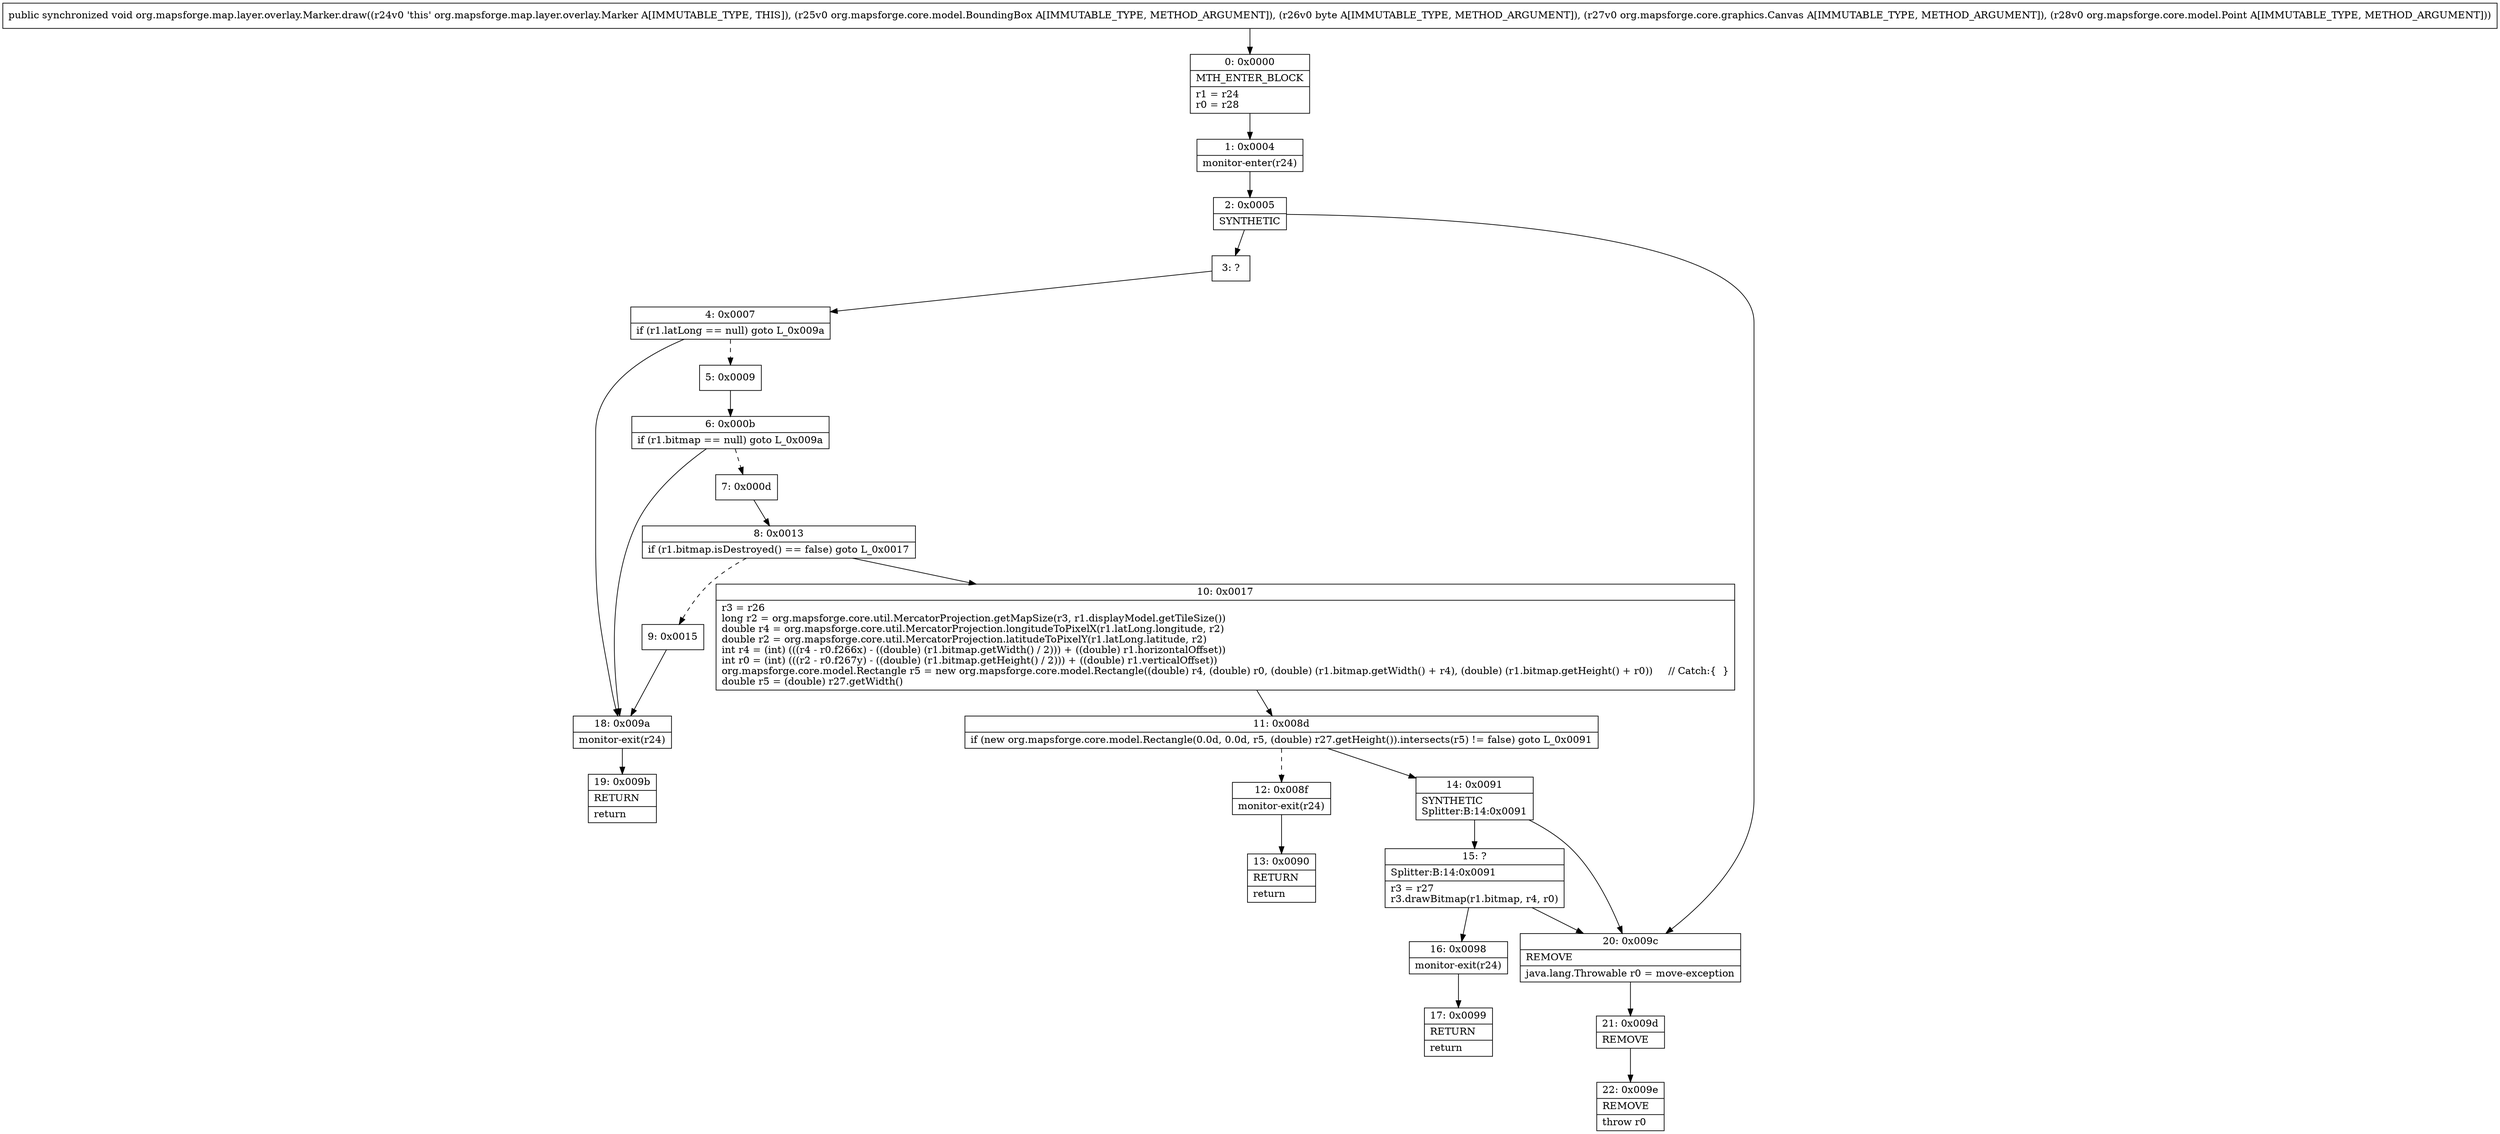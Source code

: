 digraph "CFG fororg.mapsforge.map.layer.overlay.Marker.draw(Lorg\/mapsforge\/core\/model\/BoundingBox;BLorg\/mapsforge\/core\/graphics\/Canvas;Lorg\/mapsforge\/core\/model\/Point;)V" {
Node_0 [shape=record,label="{0\:\ 0x0000|MTH_ENTER_BLOCK\l|r1 = r24\lr0 = r28\l}"];
Node_1 [shape=record,label="{1\:\ 0x0004|monitor\-enter(r24)\l}"];
Node_2 [shape=record,label="{2\:\ 0x0005|SYNTHETIC\l}"];
Node_3 [shape=record,label="{3\:\ ?}"];
Node_4 [shape=record,label="{4\:\ 0x0007|if (r1.latLong == null) goto L_0x009a\l}"];
Node_5 [shape=record,label="{5\:\ 0x0009}"];
Node_6 [shape=record,label="{6\:\ 0x000b|if (r1.bitmap == null) goto L_0x009a\l}"];
Node_7 [shape=record,label="{7\:\ 0x000d}"];
Node_8 [shape=record,label="{8\:\ 0x0013|if (r1.bitmap.isDestroyed() == false) goto L_0x0017\l}"];
Node_9 [shape=record,label="{9\:\ 0x0015}"];
Node_10 [shape=record,label="{10\:\ 0x0017|r3 = r26\llong r2 = org.mapsforge.core.util.MercatorProjection.getMapSize(r3, r1.displayModel.getTileSize())\ldouble r4 = org.mapsforge.core.util.MercatorProjection.longitudeToPixelX(r1.latLong.longitude, r2)\ldouble r2 = org.mapsforge.core.util.MercatorProjection.latitudeToPixelY(r1.latLong.latitude, r2)\lint r4 = (int) (((r4 \- r0.f266x) \- ((double) (r1.bitmap.getWidth() \/ 2))) + ((double) r1.horizontalOffset))\lint r0 = (int) (((r2 \- r0.f267y) \- ((double) (r1.bitmap.getHeight() \/ 2))) + ((double) r1.verticalOffset))\lorg.mapsforge.core.model.Rectangle r5 = new org.mapsforge.core.model.Rectangle((double) r4, (double) r0, (double) (r1.bitmap.getWidth() + r4), (double) (r1.bitmap.getHeight() + r0))     \/\/ Catch:\{  \}\ldouble r5 = (double) r27.getWidth()\l}"];
Node_11 [shape=record,label="{11\:\ 0x008d|if (new org.mapsforge.core.model.Rectangle(0.0d, 0.0d, r5, (double) r27.getHeight()).intersects(r5) != false) goto L_0x0091\l}"];
Node_12 [shape=record,label="{12\:\ 0x008f|monitor\-exit(r24)\l}"];
Node_13 [shape=record,label="{13\:\ 0x0090|RETURN\l|return\l}"];
Node_14 [shape=record,label="{14\:\ 0x0091|SYNTHETIC\lSplitter:B:14:0x0091\l}"];
Node_15 [shape=record,label="{15\:\ ?|Splitter:B:14:0x0091\l|r3 = r27\lr3.drawBitmap(r1.bitmap, r4, r0)\l}"];
Node_16 [shape=record,label="{16\:\ 0x0098|monitor\-exit(r24)\l}"];
Node_17 [shape=record,label="{17\:\ 0x0099|RETURN\l|return\l}"];
Node_18 [shape=record,label="{18\:\ 0x009a|monitor\-exit(r24)\l}"];
Node_19 [shape=record,label="{19\:\ 0x009b|RETURN\l|return\l}"];
Node_20 [shape=record,label="{20\:\ 0x009c|REMOVE\l|java.lang.Throwable r0 = move\-exception\l}"];
Node_21 [shape=record,label="{21\:\ 0x009d|REMOVE\l}"];
Node_22 [shape=record,label="{22\:\ 0x009e|REMOVE\l|throw r0\l}"];
MethodNode[shape=record,label="{public synchronized void org.mapsforge.map.layer.overlay.Marker.draw((r24v0 'this' org.mapsforge.map.layer.overlay.Marker A[IMMUTABLE_TYPE, THIS]), (r25v0 org.mapsforge.core.model.BoundingBox A[IMMUTABLE_TYPE, METHOD_ARGUMENT]), (r26v0 byte A[IMMUTABLE_TYPE, METHOD_ARGUMENT]), (r27v0 org.mapsforge.core.graphics.Canvas A[IMMUTABLE_TYPE, METHOD_ARGUMENT]), (r28v0 org.mapsforge.core.model.Point A[IMMUTABLE_TYPE, METHOD_ARGUMENT])) }"];
MethodNode -> Node_0;
Node_0 -> Node_1;
Node_1 -> Node_2;
Node_2 -> Node_3;
Node_2 -> Node_20;
Node_3 -> Node_4;
Node_4 -> Node_5[style=dashed];
Node_4 -> Node_18;
Node_5 -> Node_6;
Node_6 -> Node_7[style=dashed];
Node_6 -> Node_18;
Node_7 -> Node_8;
Node_8 -> Node_9[style=dashed];
Node_8 -> Node_10;
Node_9 -> Node_18;
Node_10 -> Node_11;
Node_11 -> Node_12[style=dashed];
Node_11 -> Node_14;
Node_12 -> Node_13;
Node_14 -> Node_15;
Node_14 -> Node_20;
Node_15 -> Node_16;
Node_15 -> Node_20;
Node_16 -> Node_17;
Node_18 -> Node_19;
Node_20 -> Node_21;
Node_21 -> Node_22;
}

